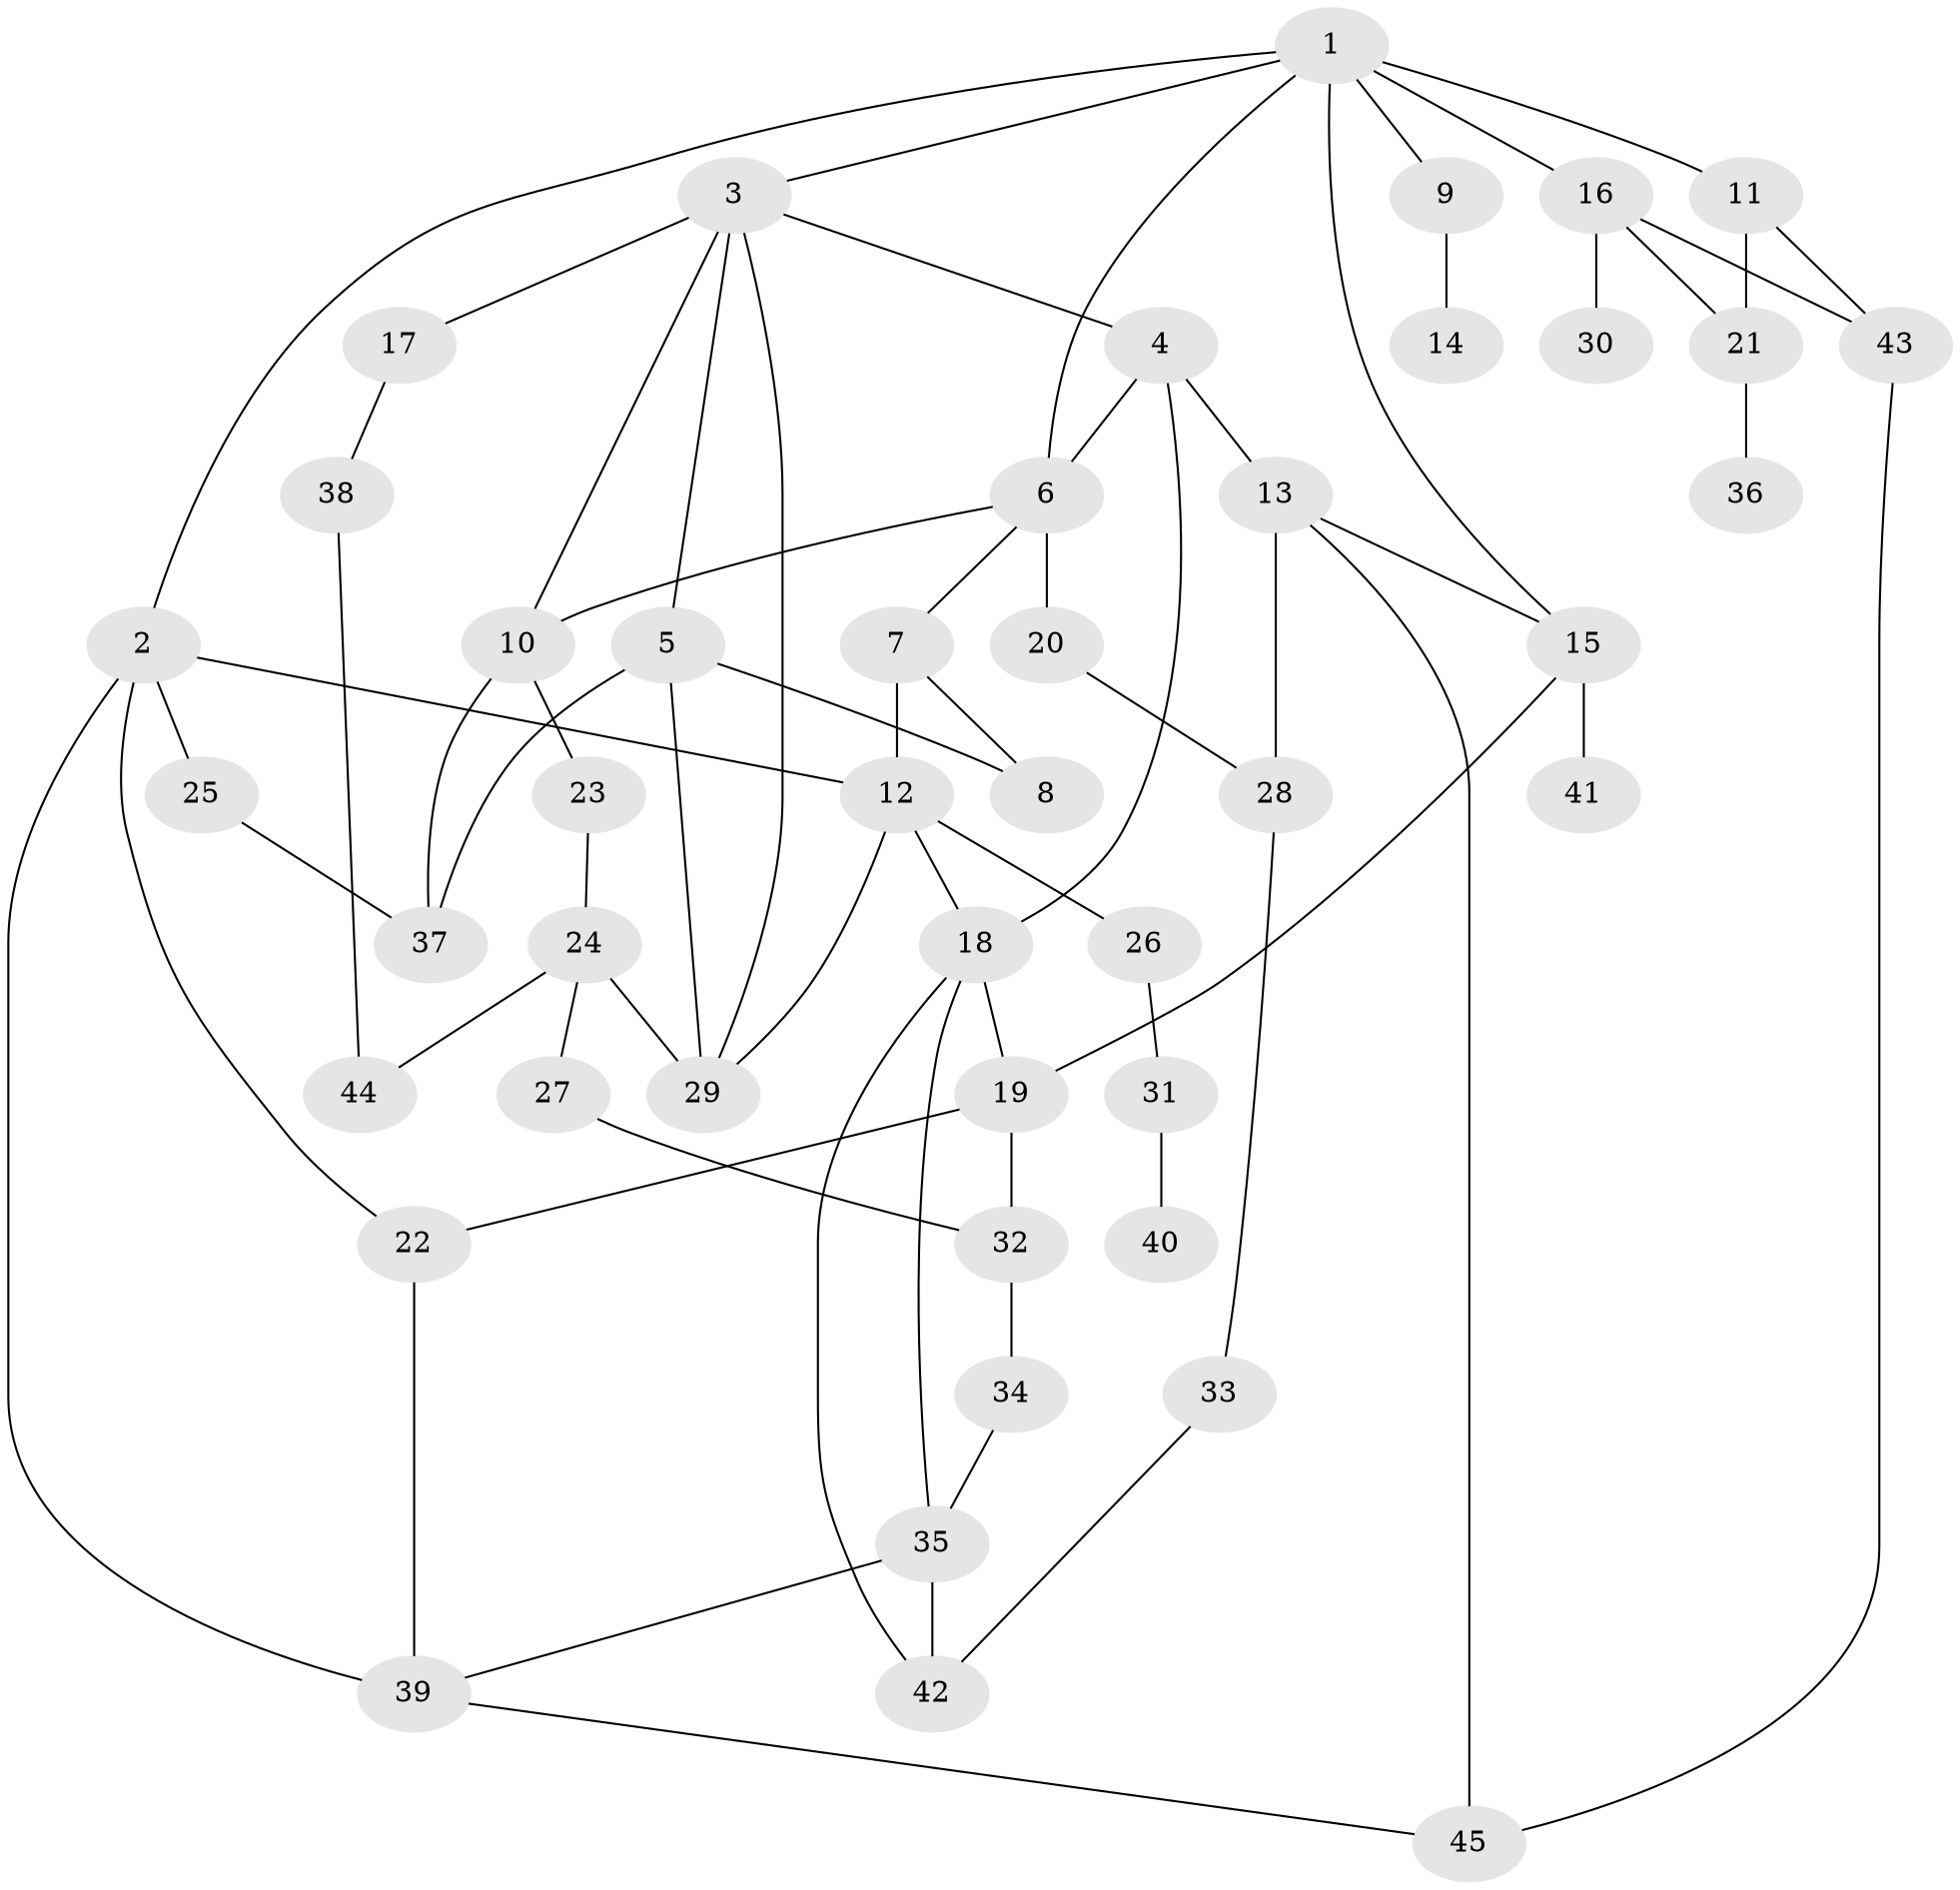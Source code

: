 // original degree distribution, {7: 0.02247191011235955, 3: 0.30337078651685395, 6: 0.0449438202247191, 4: 0.0898876404494382, 2: 0.23595505617977527, 5: 0.033707865168539325, 1: 0.2696629213483146}
// Generated by graph-tools (version 1.1) at 2025/34/03/09/25 02:34:29]
// undirected, 45 vertices, 69 edges
graph export_dot {
graph [start="1"]
  node [color=gray90,style=filled];
  1;
  2;
  3;
  4;
  5;
  6;
  7;
  8;
  9;
  10;
  11;
  12;
  13;
  14;
  15;
  16;
  17;
  18;
  19;
  20;
  21;
  22;
  23;
  24;
  25;
  26;
  27;
  28;
  29;
  30;
  31;
  32;
  33;
  34;
  35;
  36;
  37;
  38;
  39;
  40;
  41;
  42;
  43;
  44;
  45;
  1 -- 2 [weight=1.0];
  1 -- 3 [weight=1.0];
  1 -- 6 [weight=1.0];
  1 -- 9 [weight=1.0];
  1 -- 11 [weight=1.0];
  1 -- 15 [weight=1.0];
  1 -- 16 [weight=1.0];
  2 -- 12 [weight=1.0];
  2 -- 22 [weight=1.0];
  2 -- 25 [weight=1.0];
  2 -- 39 [weight=2.0];
  3 -- 4 [weight=1.0];
  3 -- 5 [weight=1.0];
  3 -- 10 [weight=1.0];
  3 -- 17 [weight=1.0];
  3 -- 29 [weight=1.0];
  4 -- 6 [weight=1.0];
  4 -- 13 [weight=2.0];
  4 -- 18 [weight=1.0];
  5 -- 8 [weight=2.0];
  5 -- 29 [weight=1.0];
  5 -- 37 [weight=1.0];
  6 -- 7 [weight=1.0];
  6 -- 10 [weight=1.0];
  6 -- 20 [weight=1.0];
  7 -- 8 [weight=1.0];
  7 -- 12 [weight=1.0];
  9 -- 14 [weight=1.0];
  10 -- 23 [weight=1.0];
  10 -- 37 [weight=1.0];
  11 -- 21 [weight=1.0];
  11 -- 43 [weight=1.0];
  12 -- 18 [weight=1.0];
  12 -- 26 [weight=1.0];
  12 -- 29 [weight=1.0];
  13 -- 15 [weight=1.0];
  13 -- 28 [weight=1.0];
  13 -- 45 [weight=1.0];
  15 -- 19 [weight=1.0];
  15 -- 41 [weight=1.0];
  16 -- 21 [weight=1.0];
  16 -- 30 [weight=1.0];
  16 -- 43 [weight=1.0];
  17 -- 38 [weight=1.0];
  18 -- 19 [weight=1.0];
  18 -- 35 [weight=1.0];
  18 -- 42 [weight=1.0];
  19 -- 22 [weight=1.0];
  19 -- 32 [weight=1.0];
  20 -- 28 [weight=1.0];
  21 -- 36 [weight=1.0];
  22 -- 39 [weight=1.0];
  23 -- 24 [weight=1.0];
  24 -- 27 [weight=1.0];
  24 -- 29 [weight=1.0];
  24 -- 44 [weight=1.0];
  25 -- 37 [weight=1.0];
  26 -- 31 [weight=1.0];
  27 -- 32 [weight=1.0];
  28 -- 33 [weight=1.0];
  31 -- 40 [weight=1.0];
  32 -- 34 [weight=1.0];
  33 -- 42 [weight=1.0];
  34 -- 35 [weight=1.0];
  35 -- 39 [weight=1.0];
  35 -- 42 [weight=2.0];
  38 -- 44 [weight=1.0];
  39 -- 45 [weight=1.0];
  43 -- 45 [weight=1.0];
}
